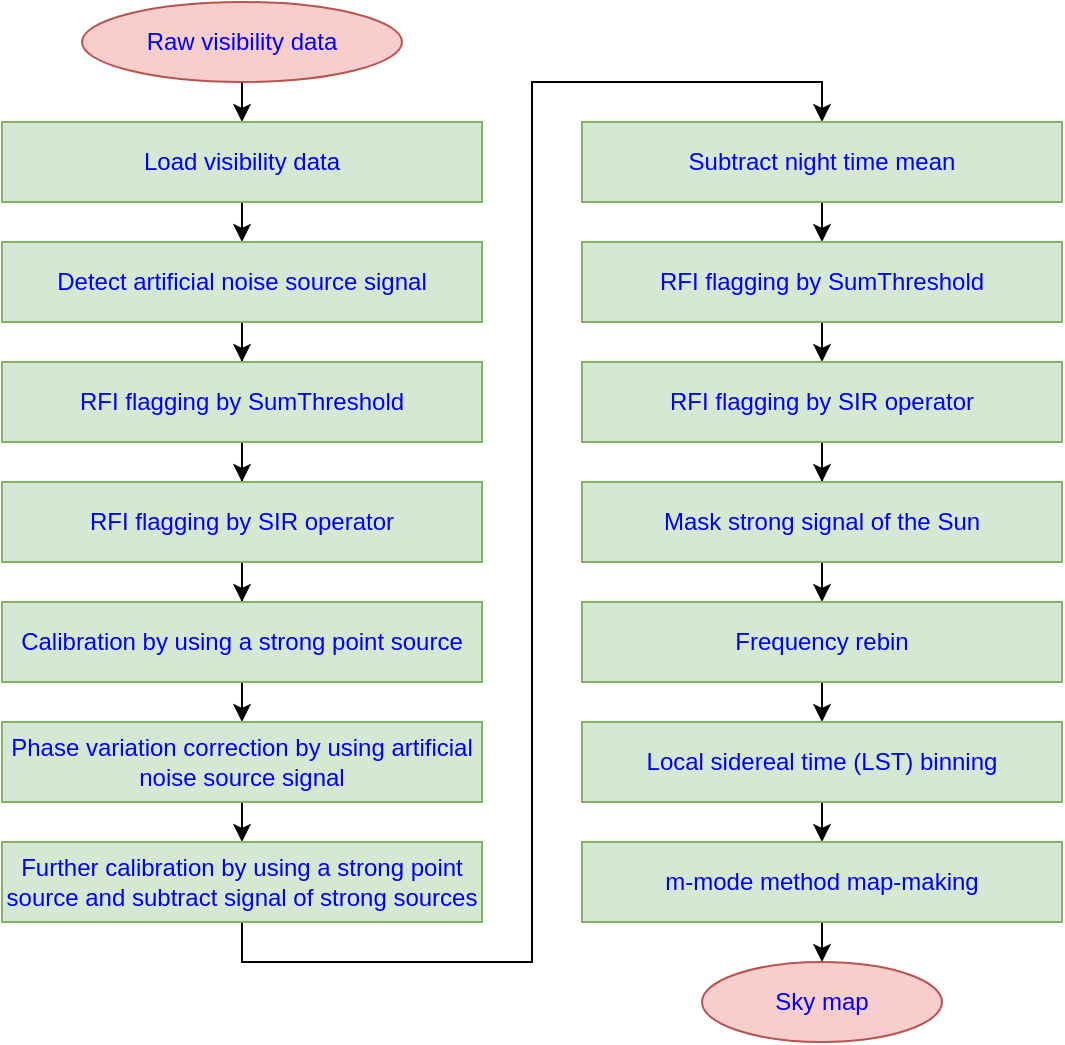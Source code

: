 <mxfile version="20.8.23" type="github"><diagram name="Page-1" id="LWCGmU3hNfLZK3PaBZmt"><mxGraphModel dx="1048" dy="701" grid="1" gridSize="10" guides="1" tooltips="1" connect="1" arrows="1" fold="1" page="1" pageScale="1" pageWidth="827" pageHeight="1169" math="0" shadow="0"><root><mxCell id="0"/><mxCell id="1" parent="0"/><mxCell id="eIFWCp6P4kqTU1xidvS2-19" style="edgeStyle=orthogonalEdgeStyle;rounded=0;orthogonalLoop=1;jettySize=auto;html=1;exitX=0.5;exitY=1;exitDx=0;exitDy=0;entryX=0.5;entryY=0;entryDx=0;entryDy=0;" parent="1" source="eIFWCp6P4kqTU1xidvS2-1" target="eIFWCp6P4kqTU1xidvS2-2" edge="1"><mxGeometry relative="1" as="geometry"/></mxCell><mxCell id="eIFWCp6P4kqTU1xidvS2-1" value="Raw visibility data" style="ellipse;whiteSpace=wrap;html=1;fillColor=#f8cecc;strokeColor=#b85450;fontColor=#0000FF;" parent="1" vertex="1"><mxGeometry x="180" y="40" width="160" height="40" as="geometry"/></mxCell><mxCell id="eIFWCp6P4kqTU1xidvS2-20" style="edgeStyle=orthogonalEdgeStyle;rounded=0;orthogonalLoop=1;jettySize=auto;html=1;exitX=0.5;exitY=1;exitDx=0;exitDy=0;entryX=0.5;entryY=0;entryDx=0;entryDy=0;" parent="1" source="eIFWCp6P4kqTU1xidvS2-2" target="eIFWCp6P4kqTU1xidvS2-3" edge="1"><mxGeometry relative="1" as="geometry"/></mxCell><mxCell id="eIFWCp6P4kqTU1xidvS2-2" value="Load visibility data" style="rounded=0;whiteSpace=wrap;html=1;fillColor=#d5e8d4;strokeColor=#82b366;fontColor=#0000FF;" parent="1" vertex="1"><mxGeometry x="140" y="100" width="240" height="40" as="geometry"/></mxCell><mxCell id="eIFWCp6P4kqTU1xidvS2-21" style="edgeStyle=orthogonalEdgeStyle;rounded=0;orthogonalLoop=1;jettySize=auto;html=1;exitX=0.5;exitY=1;exitDx=0;exitDy=0;" parent="1" source="eIFWCp6P4kqTU1xidvS2-3" target="eIFWCp6P4kqTU1xidvS2-4" edge="1"><mxGeometry relative="1" as="geometry"/></mxCell><mxCell id="eIFWCp6P4kqTU1xidvS2-3" value="Detect artificial noise source signal" style="rounded=0;whiteSpace=wrap;html=1;fillColor=#d5e8d4;strokeColor=#82b366;fontColor=#0000FF;" parent="1" vertex="1"><mxGeometry x="140" y="160" width="240" height="40" as="geometry"/></mxCell><mxCell id="eIFWCp6P4kqTU1xidvS2-22" style="edgeStyle=orthogonalEdgeStyle;rounded=0;orthogonalLoop=1;jettySize=auto;html=1;exitX=0.5;exitY=1;exitDx=0;exitDy=0;" parent="1" source="eIFWCp6P4kqTU1xidvS2-4" target="eIFWCp6P4kqTU1xidvS2-5" edge="1"><mxGeometry relative="1" as="geometry"/></mxCell><mxCell id="eIFWCp6P4kqTU1xidvS2-4" value="RFI flagging by SumThreshold" style="rounded=0;whiteSpace=wrap;html=1;fillColor=#d5e8d4;strokeColor=#82b366;fontColor=#0000FF;" parent="1" vertex="1"><mxGeometry x="140" y="220" width="240" height="40" as="geometry"/></mxCell><mxCell id="eIFWCp6P4kqTU1xidvS2-23" style="edgeStyle=orthogonalEdgeStyle;rounded=0;orthogonalLoop=1;jettySize=auto;html=1;exitX=0.5;exitY=1;exitDx=0;exitDy=0;" parent="1" source="eIFWCp6P4kqTU1xidvS2-5" target="eIFWCp6P4kqTU1xidvS2-6" edge="1"><mxGeometry relative="1" as="geometry"/></mxCell><mxCell id="eIFWCp6P4kqTU1xidvS2-5" value="RFI flagging by SIR operator" style="rounded=0;whiteSpace=wrap;html=1;fillColor=#d5e8d4;strokeColor=#82b366;fontColor=#0000FF;" parent="1" vertex="1"><mxGeometry x="140" y="280" width="240" height="40" as="geometry"/></mxCell><mxCell id="eIFWCp6P4kqTU1xidvS2-24" style="edgeStyle=orthogonalEdgeStyle;rounded=0;orthogonalLoop=1;jettySize=auto;html=1;exitX=0.5;exitY=1;exitDx=0;exitDy=0;entryX=0.5;entryY=0;entryDx=0;entryDy=0;" parent="1" source="eIFWCp6P4kqTU1xidvS2-6" target="eIFWCp6P4kqTU1xidvS2-7" edge="1"><mxGeometry relative="1" as="geometry"/></mxCell><mxCell id="eIFWCp6P4kqTU1xidvS2-6" value="Calibration by using a strong point source" style="rounded=0;whiteSpace=wrap;html=1;fillColor=#d5e8d4;strokeColor=#82b366;fontColor=#0000FF;" parent="1" vertex="1"><mxGeometry x="140" y="340" width="240" height="40" as="geometry"/></mxCell><mxCell id="eIFWCp6P4kqTU1xidvS2-25" style="edgeStyle=orthogonalEdgeStyle;rounded=0;orthogonalLoop=1;jettySize=auto;html=1;exitX=0.5;exitY=1;exitDx=0;exitDy=0;entryX=0.5;entryY=0;entryDx=0;entryDy=0;" parent="1" source="eIFWCp6P4kqTU1xidvS2-7" target="eIFWCp6P4kqTU1xidvS2-8" edge="1"><mxGeometry relative="1" as="geometry"/></mxCell><mxCell id="eIFWCp6P4kqTU1xidvS2-7" value="Phase variation correction by using artificial noise source signal" style="rounded=0;whiteSpace=wrap;html=1;fillColor=#d5e8d4;strokeColor=#82b366;fontColor=#0000FF;" parent="1" vertex="1"><mxGeometry x="140" y="400" width="240" height="40" as="geometry"/></mxCell><mxCell id="eIFWCp6P4kqTU1xidvS2-26" style="edgeStyle=orthogonalEdgeStyle;rounded=0;orthogonalLoop=1;jettySize=auto;html=1;exitX=0.5;exitY=1;exitDx=0;exitDy=0;entryX=0.5;entryY=0;entryDx=0;entryDy=0;" parent="1" source="eIFWCp6P4kqTU1xidvS2-8" target="eIFWCp6P4kqTU1xidvS2-10" edge="1"><mxGeometry relative="1" as="geometry"/></mxCell><mxCell id="eIFWCp6P4kqTU1xidvS2-8" value="Further calibration by using a strong point source and subtract signal of strong sources" style="rounded=0;whiteSpace=wrap;html=1;fillColor=#d5e8d4;strokeColor=#82b366;fontColor=#0000FF;" parent="1" vertex="1"><mxGeometry x="140" y="460" width="240" height="40" as="geometry"/></mxCell><mxCell id="eIFWCp6P4kqTU1xidvS2-9" style="edgeStyle=orthogonalEdgeStyle;rounded=0;orthogonalLoop=1;jettySize=auto;html=1;exitX=0.5;exitY=1;exitDx=0;exitDy=0;" parent="1" source="eIFWCp6P4kqTU1xidvS2-8" target="eIFWCp6P4kqTU1xidvS2-8" edge="1"><mxGeometry relative="1" as="geometry"/></mxCell><mxCell id="eIFWCp6P4kqTU1xidvS2-27" style="edgeStyle=orthogonalEdgeStyle;rounded=0;orthogonalLoop=1;jettySize=auto;html=1;exitX=0.5;exitY=1;exitDx=0;exitDy=0;entryX=0.5;entryY=0;entryDx=0;entryDy=0;" parent="1" source="eIFWCp6P4kqTU1xidvS2-10" target="eIFWCp6P4kqTU1xidvS2-11" edge="1"><mxGeometry relative="1" as="geometry"/></mxCell><mxCell id="eIFWCp6P4kqTU1xidvS2-10" value="Subtract night time mean" style="rounded=0;whiteSpace=wrap;html=1;fillColor=#d5e8d4;strokeColor=#82b366;fontColor=#0000FF;" parent="1" vertex="1"><mxGeometry x="430" y="100" width="240" height="40" as="geometry"/></mxCell><mxCell id="eIFWCp6P4kqTU1xidvS2-28" style="edgeStyle=orthogonalEdgeStyle;rounded=0;orthogonalLoop=1;jettySize=auto;html=1;exitX=0.5;exitY=1;exitDx=0;exitDy=0;entryX=0.5;entryY=0;entryDx=0;entryDy=0;" parent="1" source="eIFWCp6P4kqTU1xidvS2-11" target="eIFWCp6P4kqTU1xidvS2-12" edge="1"><mxGeometry relative="1" as="geometry"/></mxCell><mxCell id="eIFWCp6P4kqTU1xidvS2-11" value="RFI flagging by SumThreshold" style="rounded=0;whiteSpace=wrap;html=1;fillColor=#d5e8d4;strokeColor=#82b366;fontColor=#0000FF;" parent="1" vertex="1"><mxGeometry x="430" y="160" width="240" height="40" as="geometry"/></mxCell><mxCell id="eIFWCp6P4kqTU1xidvS2-29" style="edgeStyle=orthogonalEdgeStyle;rounded=0;orthogonalLoop=1;jettySize=auto;html=1;exitX=0.5;exitY=1;exitDx=0;exitDy=0;" parent="1" source="eIFWCp6P4kqTU1xidvS2-12" target="eIFWCp6P4kqTU1xidvS2-13" edge="1"><mxGeometry relative="1" as="geometry"/></mxCell><mxCell id="eIFWCp6P4kqTU1xidvS2-12" value="RFI flagging by SIR operator" style="rounded=0;whiteSpace=wrap;html=1;fillColor=#d5e8d4;strokeColor=#82b366;fontColor=#0000FF;" parent="1" vertex="1"><mxGeometry x="430" y="220" width="240" height="40" as="geometry"/></mxCell><mxCell id="eIFWCp6P4kqTU1xidvS2-30" style="edgeStyle=orthogonalEdgeStyle;rounded=0;orthogonalLoop=1;jettySize=auto;html=1;exitX=0.5;exitY=1;exitDx=0;exitDy=0;entryX=0.5;entryY=0;entryDx=0;entryDy=0;" parent="1" source="eIFWCp6P4kqTU1xidvS2-13" target="eIFWCp6P4kqTU1xidvS2-14" edge="1"><mxGeometry relative="1" as="geometry"/></mxCell><mxCell id="eIFWCp6P4kqTU1xidvS2-13" value="Mask strong signal of the Sun" style="rounded=0;whiteSpace=wrap;html=1;fillColor=#d5e8d4;strokeColor=#82b366;fontColor=#0000FF;" parent="1" vertex="1"><mxGeometry x="430" y="280" width="240" height="40" as="geometry"/></mxCell><mxCell id="eIFWCp6P4kqTU1xidvS2-31" style="edgeStyle=orthogonalEdgeStyle;rounded=0;orthogonalLoop=1;jettySize=auto;html=1;exitX=0.5;exitY=1;exitDx=0;exitDy=0;entryX=0.5;entryY=0;entryDx=0;entryDy=0;" parent="1" source="eIFWCp6P4kqTU1xidvS2-14" target="eIFWCp6P4kqTU1xidvS2-15" edge="1"><mxGeometry relative="1" as="geometry"/></mxCell><mxCell id="eIFWCp6P4kqTU1xidvS2-14" value="Frequency rebin" style="rounded=0;whiteSpace=wrap;html=1;fillColor=#d5e8d4;strokeColor=#82b366;fontColor=#0000FF;" parent="1" vertex="1"><mxGeometry x="430" y="340" width="240" height="40" as="geometry"/></mxCell><mxCell id="eIFWCp6P4kqTU1xidvS2-32" style="edgeStyle=orthogonalEdgeStyle;rounded=0;orthogonalLoop=1;jettySize=auto;html=1;exitX=0.5;exitY=1;exitDx=0;exitDy=0;entryX=0.5;entryY=0;entryDx=0;entryDy=0;" parent="1" source="eIFWCp6P4kqTU1xidvS2-15" target="eIFWCp6P4kqTU1xidvS2-17" edge="1"><mxGeometry relative="1" as="geometry"/></mxCell><mxCell id="eIFWCp6P4kqTU1xidvS2-15" value="Local sidereal time (LST) binning" style="rounded=0;whiteSpace=wrap;html=1;fillColor=#d5e8d4;strokeColor=#82b366;fontColor=#0000FF;" parent="1" vertex="1"><mxGeometry x="430" y="400" width="240" height="40" as="geometry"/></mxCell><mxCell id="eIFWCp6P4kqTU1xidvS2-16" style="edgeStyle=orthogonalEdgeStyle;rounded=0;orthogonalLoop=1;jettySize=auto;html=1;exitX=0.5;exitY=1;exitDx=0;exitDy=0;" parent="1" source="eIFWCp6P4kqTU1xidvS2-15" target="eIFWCp6P4kqTU1xidvS2-15" edge="1"><mxGeometry relative="1" as="geometry"/></mxCell><mxCell id="eIFWCp6P4kqTU1xidvS2-33" style="edgeStyle=orthogonalEdgeStyle;rounded=0;orthogonalLoop=1;jettySize=auto;html=1;exitX=0.5;exitY=1;exitDx=0;exitDy=0;entryX=0.5;entryY=0;entryDx=0;entryDy=0;" parent="1" source="eIFWCp6P4kqTU1xidvS2-17" target="eIFWCp6P4kqTU1xidvS2-18" edge="1"><mxGeometry relative="1" as="geometry"/></mxCell><mxCell id="eIFWCp6P4kqTU1xidvS2-17" value="m-mode method map-making" style="rounded=0;whiteSpace=wrap;html=1;fillColor=#d5e8d4;strokeColor=#82b366;fontColor=#0000FF;" parent="1" vertex="1"><mxGeometry x="430" y="460" width="240" height="40" as="geometry"/></mxCell><mxCell id="eIFWCp6P4kqTU1xidvS2-18" value="Sky map" style="ellipse;whiteSpace=wrap;html=1;fillColor=#f8cecc;strokeColor=#b85450;fontColor=#0000FF;" parent="1" vertex="1"><mxGeometry x="490" y="520" width="120" height="40" as="geometry"/></mxCell></root></mxGraphModel></diagram></mxfile>